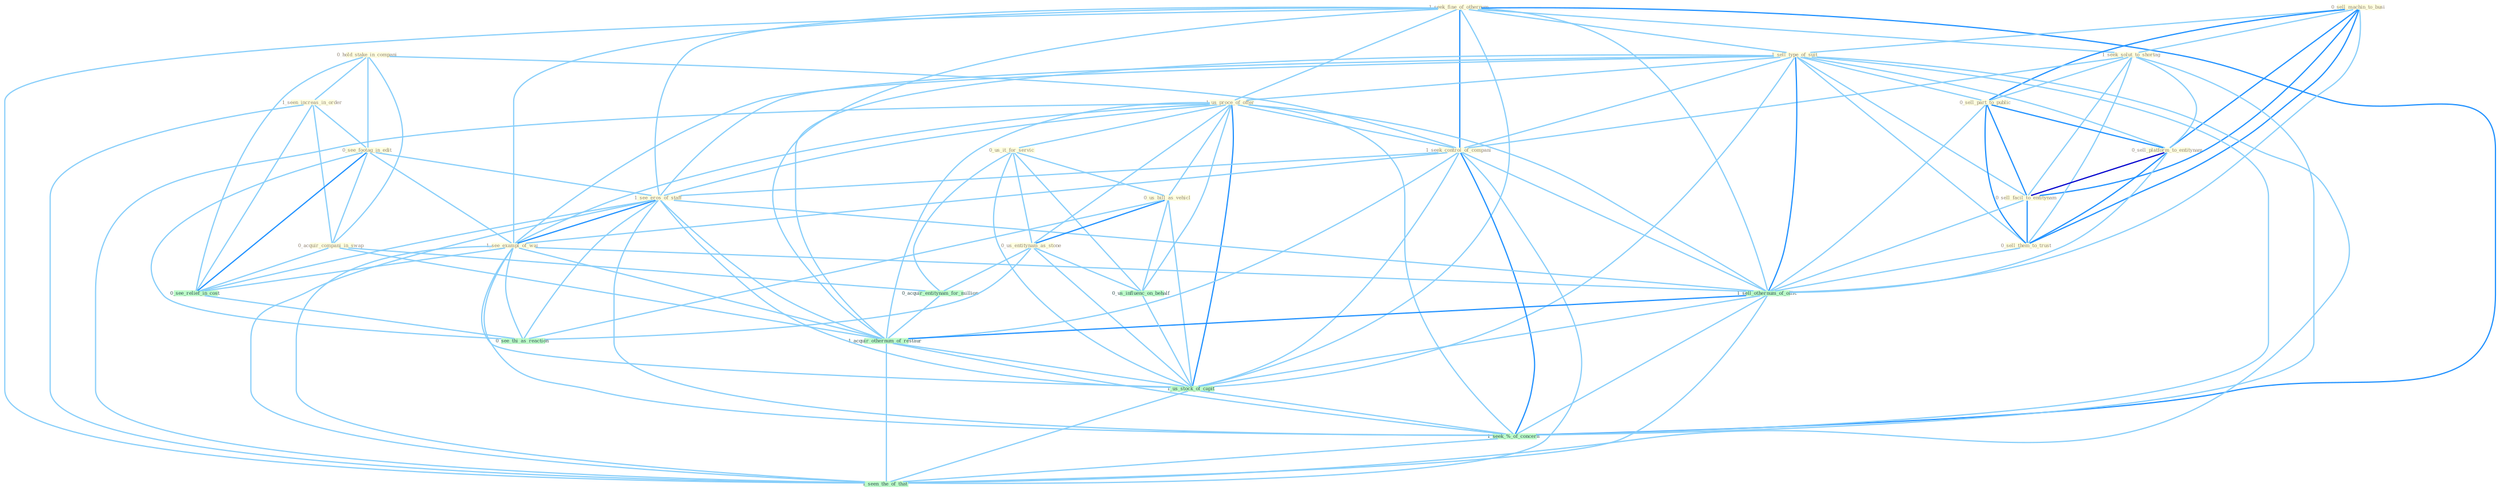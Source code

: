 Graph G{ 
    node
    [shape=polygon,style=filled,width=.5,height=.06,color="#BDFCC9",fixedsize=true,fontsize=4,
    fontcolor="#2f4f4f"];
    {node
    [color="#ffffe0", fontcolor="#8b7d6b"] "0_hold_stake_in_compani " "1_seen_increas_in_order " "1_seek_fine_of_othernum " "0_see_footag_in_edit " "0_sell_machin_to_busi " "0_acquir_compani_in_swap " "1_seek_solut_to_shortag " "1_sell_type_of_suit " "0_sell_part_to_public " "1_us_proce_of_offer " "1_seek_control_of_compani " "1_see_eros_of_staff " "1_see_exampl_of_wai " "0_sell_platform_to_entitynam " "0_sell_facil_to_entitynam " "0_sell_them_to_trust " "0_us_it_for_servic " "0_us_bill_as_vehicl " "0_us_entitynam_as_stone "}
{node [color="#fff0f5", fontcolor="#b22222"]}
edge [color="#B0E2FF"];

	"0_hold_stake_in_compani " -- "1_seen_increas_in_order " [w="1", color="#87cefa" ];
	"0_hold_stake_in_compani " -- "0_see_footag_in_edit " [w="1", color="#87cefa" ];
	"0_hold_stake_in_compani " -- "0_acquir_compani_in_swap " [w="1", color="#87cefa" ];
	"0_hold_stake_in_compani " -- "1_seek_control_of_compani " [w="1", color="#87cefa" ];
	"0_hold_stake_in_compani " -- "0_see_relief_in_cost " [w="1", color="#87cefa" ];
	"1_seen_increas_in_order " -- "0_see_footag_in_edit " [w="1", color="#87cefa" ];
	"1_seen_increas_in_order " -- "0_acquir_compani_in_swap " [w="1", color="#87cefa" ];
	"1_seen_increas_in_order " -- "0_see_relief_in_cost " [w="1", color="#87cefa" ];
	"1_seen_increas_in_order " -- "1_seen_the_of_that " [w="1", color="#87cefa" ];
	"1_seek_fine_of_othernum " -- "1_seek_solut_to_shortag " [w="1", color="#87cefa" ];
	"1_seek_fine_of_othernum " -- "1_sell_type_of_suit " [w="1", color="#87cefa" ];
	"1_seek_fine_of_othernum " -- "1_us_proce_of_offer " [w="1", color="#87cefa" ];
	"1_seek_fine_of_othernum " -- "1_seek_control_of_compani " [w="2", color="#1e90ff" , len=0.8];
	"1_seek_fine_of_othernum " -- "1_see_eros_of_staff " [w="1", color="#87cefa" ];
	"1_seek_fine_of_othernum " -- "1_see_exampl_of_wai " [w="1", color="#87cefa" ];
	"1_seek_fine_of_othernum " -- "1_sell_othernum_of_offic " [w="1", color="#87cefa" ];
	"1_seek_fine_of_othernum " -- "1_acquir_othernum_of_restaur " [w="1", color="#87cefa" ];
	"1_seek_fine_of_othernum " -- "1_us_stock_of_capit " [w="1", color="#87cefa" ];
	"1_seek_fine_of_othernum " -- "1_seek_%_of_concern " [w="2", color="#1e90ff" , len=0.8];
	"1_seek_fine_of_othernum " -- "1_seen_the_of_that " [w="1", color="#87cefa" ];
	"0_see_footag_in_edit " -- "0_acquir_compani_in_swap " [w="1", color="#87cefa" ];
	"0_see_footag_in_edit " -- "1_see_eros_of_staff " [w="1", color="#87cefa" ];
	"0_see_footag_in_edit " -- "1_see_exampl_of_wai " [w="1", color="#87cefa" ];
	"0_see_footag_in_edit " -- "0_see_relief_in_cost " [w="2", color="#1e90ff" , len=0.8];
	"0_see_footag_in_edit " -- "0_see_thi_as_reaction " [w="1", color="#87cefa" ];
	"0_sell_machin_to_busi " -- "1_seek_solut_to_shortag " [w="1", color="#87cefa" ];
	"0_sell_machin_to_busi " -- "1_sell_type_of_suit " [w="1", color="#87cefa" ];
	"0_sell_machin_to_busi " -- "0_sell_part_to_public " [w="2", color="#1e90ff" , len=0.8];
	"0_sell_machin_to_busi " -- "0_sell_platform_to_entitynam " [w="2", color="#1e90ff" , len=0.8];
	"0_sell_machin_to_busi " -- "0_sell_facil_to_entitynam " [w="2", color="#1e90ff" , len=0.8];
	"0_sell_machin_to_busi " -- "0_sell_them_to_trust " [w="2", color="#1e90ff" , len=0.8];
	"0_sell_machin_to_busi " -- "1_sell_othernum_of_offic " [w="1", color="#87cefa" ];
	"0_acquir_compani_in_swap " -- "0_acquir_entitynam_for_million " [w="1", color="#87cefa" ];
	"0_acquir_compani_in_swap " -- "0_see_relief_in_cost " [w="1", color="#87cefa" ];
	"0_acquir_compani_in_swap " -- "1_acquir_othernum_of_restaur " [w="1", color="#87cefa" ];
	"1_seek_solut_to_shortag " -- "0_sell_part_to_public " [w="1", color="#87cefa" ];
	"1_seek_solut_to_shortag " -- "1_seek_control_of_compani " [w="1", color="#87cefa" ];
	"1_seek_solut_to_shortag " -- "0_sell_platform_to_entitynam " [w="1", color="#87cefa" ];
	"1_seek_solut_to_shortag " -- "0_sell_facil_to_entitynam " [w="1", color="#87cefa" ];
	"1_seek_solut_to_shortag " -- "0_sell_them_to_trust " [w="1", color="#87cefa" ];
	"1_seek_solut_to_shortag " -- "1_seek_%_of_concern " [w="1", color="#87cefa" ];
	"1_sell_type_of_suit " -- "0_sell_part_to_public " [w="1", color="#87cefa" ];
	"1_sell_type_of_suit " -- "1_us_proce_of_offer " [w="1", color="#87cefa" ];
	"1_sell_type_of_suit " -- "1_seek_control_of_compani " [w="1", color="#87cefa" ];
	"1_sell_type_of_suit " -- "1_see_eros_of_staff " [w="1", color="#87cefa" ];
	"1_sell_type_of_suit " -- "1_see_exampl_of_wai " [w="1", color="#87cefa" ];
	"1_sell_type_of_suit " -- "0_sell_platform_to_entitynam " [w="1", color="#87cefa" ];
	"1_sell_type_of_suit " -- "0_sell_facil_to_entitynam " [w="1", color="#87cefa" ];
	"1_sell_type_of_suit " -- "0_sell_them_to_trust " [w="1", color="#87cefa" ];
	"1_sell_type_of_suit " -- "1_sell_othernum_of_offic " [w="2", color="#1e90ff" , len=0.8];
	"1_sell_type_of_suit " -- "1_acquir_othernum_of_restaur " [w="1", color="#87cefa" ];
	"1_sell_type_of_suit " -- "1_us_stock_of_capit " [w="1", color="#87cefa" ];
	"1_sell_type_of_suit " -- "1_seek_%_of_concern " [w="1", color="#87cefa" ];
	"1_sell_type_of_suit " -- "1_seen_the_of_that " [w="1", color="#87cefa" ];
	"0_sell_part_to_public " -- "0_sell_platform_to_entitynam " [w="2", color="#1e90ff" , len=0.8];
	"0_sell_part_to_public " -- "0_sell_facil_to_entitynam " [w="2", color="#1e90ff" , len=0.8];
	"0_sell_part_to_public " -- "0_sell_them_to_trust " [w="2", color="#1e90ff" , len=0.8];
	"0_sell_part_to_public " -- "1_sell_othernum_of_offic " [w="1", color="#87cefa" ];
	"1_us_proce_of_offer " -- "1_seek_control_of_compani " [w="1", color="#87cefa" ];
	"1_us_proce_of_offer " -- "1_see_eros_of_staff " [w="1", color="#87cefa" ];
	"1_us_proce_of_offer " -- "1_see_exampl_of_wai " [w="1", color="#87cefa" ];
	"1_us_proce_of_offer " -- "0_us_it_for_servic " [w="1", color="#87cefa" ];
	"1_us_proce_of_offer " -- "0_us_bill_as_vehicl " [w="1", color="#87cefa" ];
	"1_us_proce_of_offer " -- "0_us_entitynam_as_stone " [w="1", color="#87cefa" ];
	"1_us_proce_of_offer " -- "1_sell_othernum_of_offic " [w="1", color="#87cefa" ];
	"1_us_proce_of_offer " -- "0_us_influenc_on_behalf " [w="1", color="#87cefa" ];
	"1_us_proce_of_offer " -- "1_acquir_othernum_of_restaur " [w="1", color="#87cefa" ];
	"1_us_proce_of_offer " -- "1_us_stock_of_capit " [w="2", color="#1e90ff" , len=0.8];
	"1_us_proce_of_offer " -- "1_seek_%_of_concern " [w="1", color="#87cefa" ];
	"1_us_proce_of_offer " -- "1_seen_the_of_that " [w="1", color="#87cefa" ];
	"1_seek_control_of_compani " -- "1_see_eros_of_staff " [w="1", color="#87cefa" ];
	"1_seek_control_of_compani " -- "1_see_exampl_of_wai " [w="1", color="#87cefa" ];
	"1_seek_control_of_compani " -- "1_sell_othernum_of_offic " [w="1", color="#87cefa" ];
	"1_seek_control_of_compani " -- "1_acquir_othernum_of_restaur " [w="1", color="#87cefa" ];
	"1_seek_control_of_compani " -- "1_us_stock_of_capit " [w="1", color="#87cefa" ];
	"1_seek_control_of_compani " -- "1_seek_%_of_concern " [w="2", color="#1e90ff" , len=0.8];
	"1_seek_control_of_compani " -- "1_seen_the_of_that " [w="1", color="#87cefa" ];
	"1_see_eros_of_staff " -- "1_see_exampl_of_wai " [w="2", color="#1e90ff" , len=0.8];
	"1_see_eros_of_staff " -- "1_sell_othernum_of_offic " [w="1", color="#87cefa" ];
	"1_see_eros_of_staff " -- "0_see_relief_in_cost " [w="1", color="#87cefa" ];
	"1_see_eros_of_staff " -- "0_see_thi_as_reaction " [w="1", color="#87cefa" ];
	"1_see_eros_of_staff " -- "1_acquir_othernum_of_restaur " [w="1", color="#87cefa" ];
	"1_see_eros_of_staff " -- "1_us_stock_of_capit " [w="1", color="#87cefa" ];
	"1_see_eros_of_staff " -- "1_seek_%_of_concern " [w="1", color="#87cefa" ];
	"1_see_eros_of_staff " -- "1_seen_the_of_that " [w="1", color="#87cefa" ];
	"1_see_exampl_of_wai " -- "1_sell_othernum_of_offic " [w="1", color="#87cefa" ];
	"1_see_exampl_of_wai " -- "0_see_relief_in_cost " [w="1", color="#87cefa" ];
	"1_see_exampl_of_wai " -- "0_see_thi_as_reaction " [w="1", color="#87cefa" ];
	"1_see_exampl_of_wai " -- "1_acquir_othernum_of_restaur " [w="1", color="#87cefa" ];
	"1_see_exampl_of_wai " -- "1_us_stock_of_capit " [w="1", color="#87cefa" ];
	"1_see_exampl_of_wai " -- "1_seek_%_of_concern " [w="1", color="#87cefa" ];
	"1_see_exampl_of_wai " -- "1_seen_the_of_that " [w="1", color="#87cefa" ];
	"0_sell_platform_to_entitynam " -- "0_sell_facil_to_entitynam " [w="3", color="#0000cd" , len=0.6];
	"0_sell_platform_to_entitynam " -- "0_sell_them_to_trust " [w="2", color="#1e90ff" , len=0.8];
	"0_sell_platform_to_entitynam " -- "1_sell_othernum_of_offic " [w="1", color="#87cefa" ];
	"0_sell_facil_to_entitynam " -- "0_sell_them_to_trust " [w="2", color="#1e90ff" , len=0.8];
	"0_sell_facil_to_entitynam " -- "1_sell_othernum_of_offic " [w="1", color="#87cefa" ];
	"0_sell_them_to_trust " -- "1_sell_othernum_of_offic " [w="1", color="#87cefa" ];
	"0_us_it_for_servic " -- "0_us_bill_as_vehicl " [w="1", color="#87cefa" ];
	"0_us_it_for_servic " -- "0_us_entitynam_as_stone " [w="1", color="#87cefa" ];
	"0_us_it_for_servic " -- "0_acquir_entitynam_for_million " [w="1", color="#87cefa" ];
	"0_us_it_for_servic " -- "0_us_influenc_on_behalf " [w="1", color="#87cefa" ];
	"0_us_it_for_servic " -- "1_us_stock_of_capit " [w="1", color="#87cefa" ];
	"0_us_bill_as_vehicl " -- "0_us_entitynam_as_stone " [w="2", color="#1e90ff" , len=0.8];
	"0_us_bill_as_vehicl " -- "0_us_influenc_on_behalf " [w="1", color="#87cefa" ];
	"0_us_bill_as_vehicl " -- "0_see_thi_as_reaction " [w="1", color="#87cefa" ];
	"0_us_bill_as_vehicl " -- "1_us_stock_of_capit " [w="1", color="#87cefa" ];
	"0_us_entitynam_as_stone " -- "0_acquir_entitynam_for_million " [w="1", color="#87cefa" ];
	"0_us_entitynam_as_stone " -- "0_us_influenc_on_behalf " [w="1", color="#87cefa" ];
	"0_us_entitynam_as_stone " -- "0_see_thi_as_reaction " [w="1", color="#87cefa" ];
	"0_us_entitynam_as_stone " -- "1_us_stock_of_capit " [w="1", color="#87cefa" ];
	"0_acquir_entitynam_for_million " -- "1_acquir_othernum_of_restaur " [w="1", color="#87cefa" ];
	"1_sell_othernum_of_offic " -- "1_acquir_othernum_of_restaur " [w="2", color="#1e90ff" , len=0.8];
	"1_sell_othernum_of_offic " -- "1_us_stock_of_capit " [w="1", color="#87cefa" ];
	"1_sell_othernum_of_offic " -- "1_seek_%_of_concern " [w="1", color="#87cefa" ];
	"1_sell_othernum_of_offic " -- "1_seen_the_of_that " [w="1", color="#87cefa" ];
	"0_us_influenc_on_behalf " -- "1_us_stock_of_capit " [w="1", color="#87cefa" ];
	"0_see_relief_in_cost " -- "0_see_thi_as_reaction " [w="1", color="#87cefa" ];
	"1_acquir_othernum_of_restaur " -- "1_us_stock_of_capit " [w="1", color="#87cefa" ];
	"1_acquir_othernum_of_restaur " -- "1_seek_%_of_concern " [w="1", color="#87cefa" ];
	"1_acquir_othernum_of_restaur " -- "1_seen_the_of_that " [w="1", color="#87cefa" ];
	"1_us_stock_of_capit " -- "1_seek_%_of_concern " [w="1", color="#87cefa" ];
	"1_us_stock_of_capit " -- "1_seen_the_of_that " [w="1", color="#87cefa" ];
	"1_seek_%_of_concern " -- "1_seen_the_of_that " [w="1", color="#87cefa" ];
}